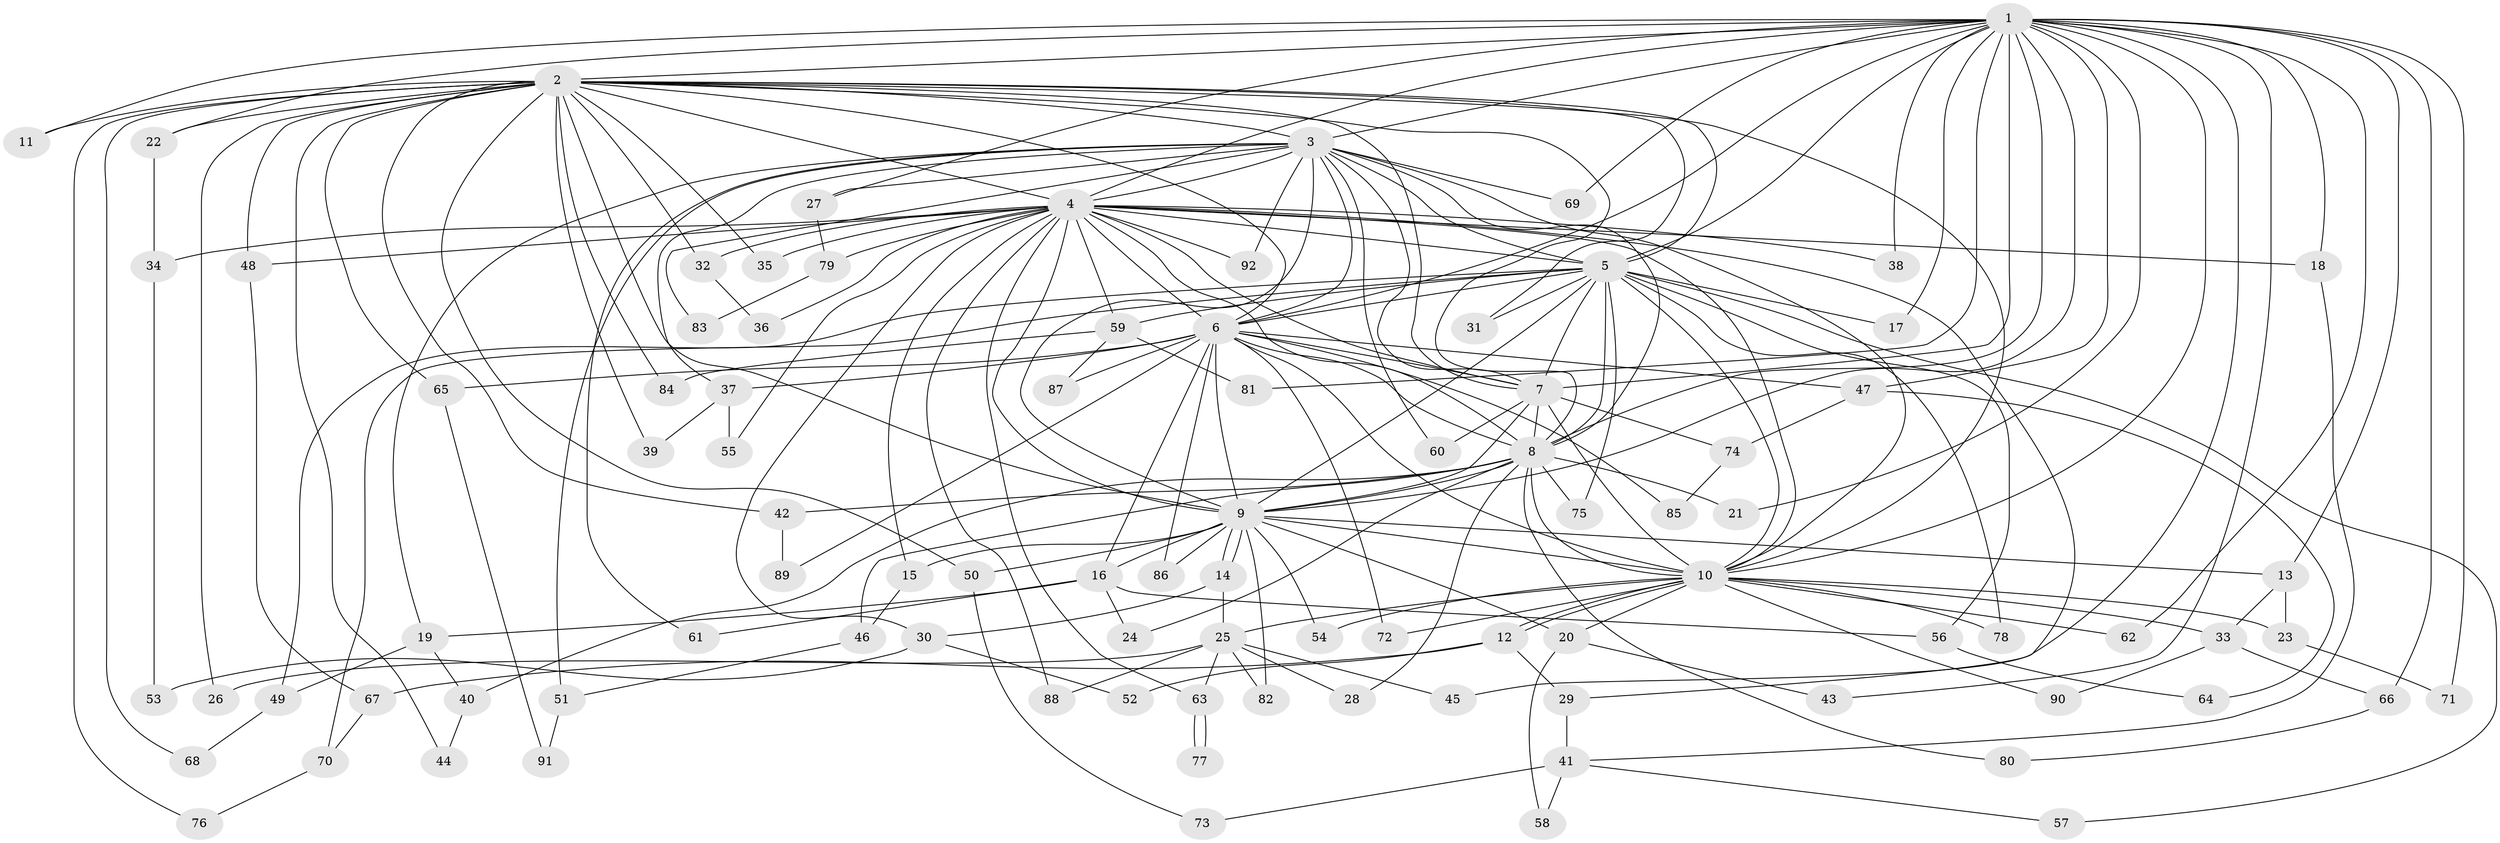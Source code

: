 // Generated by graph-tools (version 1.1) at 2025/11/02/27/25 16:11:07]
// undirected, 92 vertices, 209 edges
graph export_dot {
graph [start="1"]
  node [color=gray90,style=filled];
  1;
  2;
  3;
  4;
  5;
  6;
  7;
  8;
  9;
  10;
  11;
  12;
  13;
  14;
  15;
  16;
  17;
  18;
  19;
  20;
  21;
  22;
  23;
  24;
  25;
  26;
  27;
  28;
  29;
  30;
  31;
  32;
  33;
  34;
  35;
  36;
  37;
  38;
  39;
  40;
  41;
  42;
  43;
  44;
  45;
  46;
  47;
  48;
  49;
  50;
  51;
  52;
  53;
  54;
  55;
  56;
  57;
  58;
  59;
  60;
  61;
  62;
  63;
  64;
  65;
  66;
  67;
  68;
  69;
  70;
  71;
  72;
  73;
  74;
  75;
  76;
  77;
  78;
  79;
  80;
  81;
  82;
  83;
  84;
  85;
  86;
  87;
  88;
  89;
  90;
  91;
  92;
  1 -- 2;
  1 -- 3;
  1 -- 4;
  1 -- 5;
  1 -- 6;
  1 -- 7;
  1 -- 8;
  1 -- 9;
  1 -- 10;
  1 -- 11;
  1 -- 13;
  1 -- 17;
  1 -- 18;
  1 -- 21;
  1 -- 22;
  1 -- 27;
  1 -- 38;
  1 -- 43;
  1 -- 45;
  1 -- 47;
  1 -- 62;
  1 -- 66;
  1 -- 69;
  1 -- 71;
  1 -- 81;
  2 -- 3;
  2 -- 4;
  2 -- 5;
  2 -- 6;
  2 -- 7;
  2 -- 8;
  2 -- 9;
  2 -- 10;
  2 -- 11;
  2 -- 22;
  2 -- 26;
  2 -- 31;
  2 -- 32;
  2 -- 35;
  2 -- 39;
  2 -- 42;
  2 -- 44;
  2 -- 48;
  2 -- 50;
  2 -- 65;
  2 -- 68;
  2 -- 76;
  2 -- 84;
  3 -- 4;
  3 -- 5;
  3 -- 6;
  3 -- 7;
  3 -- 8;
  3 -- 9;
  3 -- 10;
  3 -- 19;
  3 -- 27;
  3 -- 37;
  3 -- 51;
  3 -- 60;
  3 -- 61;
  3 -- 69;
  3 -- 83;
  3 -- 92;
  4 -- 5;
  4 -- 6;
  4 -- 7;
  4 -- 8;
  4 -- 9;
  4 -- 10;
  4 -- 15;
  4 -- 18;
  4 -- 29;
  4 -- 30;
  4 -- 32;
  4 -- 34;
  4 -- 35;
  4 -- 36;
  4 -- 38;
  4 -- 48;
  4 -- 55;
  4 -- 59;
  4 -- 63;
  4 -- 79;
  4 -- 88;
  4 -- 92;
  5 -- 6;
  5 -- 7;
  5 -- 8;
  5 -- 9;
  5 -- 10;
  5 -- 17;
  5 -- 31;
  5 -- 49;
  5 -- 56;
  5 -- 57;
  5 -- 59;
  5 -- 70;
  5 -- 75;
  5 -- 78;
  6 -- 7;
  6 -- 8;
  6 -- 9;
  6 -- 10;
  6 -- 16;
  6 -- 37;
  6 -- 47;
  6 -- 65;
  6 -- 72;
  6 -- 85;
  6 -- 86;
  6 -- 87;
  6 -- 89;
  7 -- 8;
  7 -- 9;
  7 -- 10;
  7 -- 60;
  7 -- 74;
  8 -- 9;
  8 -- 10;
  8 -- 21;
  8 -- 24;
  8 -- 28;
  8 -- 40;
  8 -- 42;
  8 -- 46;
  8 -- 75;
  8 -- 80;
  9 -- 10;
  9 -- 13;
  9 -- 14;
  9 -- 14;
  9 -- 15;
  9 -- 16;
  9 -- 20;
  9 -- 50;
  9 -- 54;
  9 -- 82;
  9 -- 86;
  10 -- 12;
  10 -- 12;
  10 -- 20;
  10 -- 23;
  10 -- 25;
  10 -- 33;
  10 -- 54;
  10 -- 62;
  10 -- 72;
  10 -- 78;
  10 -- 90;
  12 -- 29;
  12 -- 52;
  12 -- 67;
  13 -- 23;
  13 -- 33;
  14 -- 25;
  14 -- 30;
  15 -- 46;
  16 -- 19;
  16 -- 24;
  16 -- 56;
  16 -- 61;
  18 -- 41;
  19 -- 40;
  19 -- 49;
  20 -- 43;
  20 -- 58;
  22 -- 34;
  23 -- 71;
  25 -- 26;
  25 -- 28;
  25 -- 45;
  25 -- 63;
  25 -- 82;
  25 -- 88;
  27 -- 79;
  29 -- 41;
  30 -- 52;
  30 -- 53;
  32 -- 36;
  33 -- 66;
  33 -- 90;
  34 -- 53;
  37 -- 39;
  37 -- 55;
  40 -- 44;
  41 -- 57;
  41 -- 58;
  41 -- 73;
  42 -- 89;
  46 -- 51;
  47 -- 64;
  47 -- 74;
  48 -- 67;
  49 -- 68;
  50 -- 73;
  51 -- 91;
  56 -- 64;
  59 -- 81;
  59 -- 84;
  59 -- 87;
  63 -- 77;
  63 -- 77;
  65 -- 91;
  66 -- 80;
  67 -- 70;
  70 -- 76;
  74 -- 85;
  79 -- 83;
}
